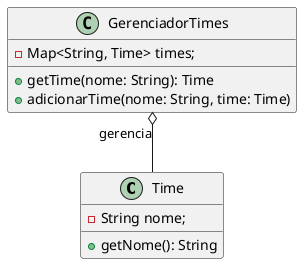 @startuml

skinparam linetype ortho

class Time {
    - String nome;
    + getNome(): String
}

class GerenciadorTimes {
    - Map<String, Time> times;
    + getTime(nome: String): Time
    + adicionarTime(nome: String, time: Time)
}

GerenciadorTimes o-- Time : gerencia

@enduml
